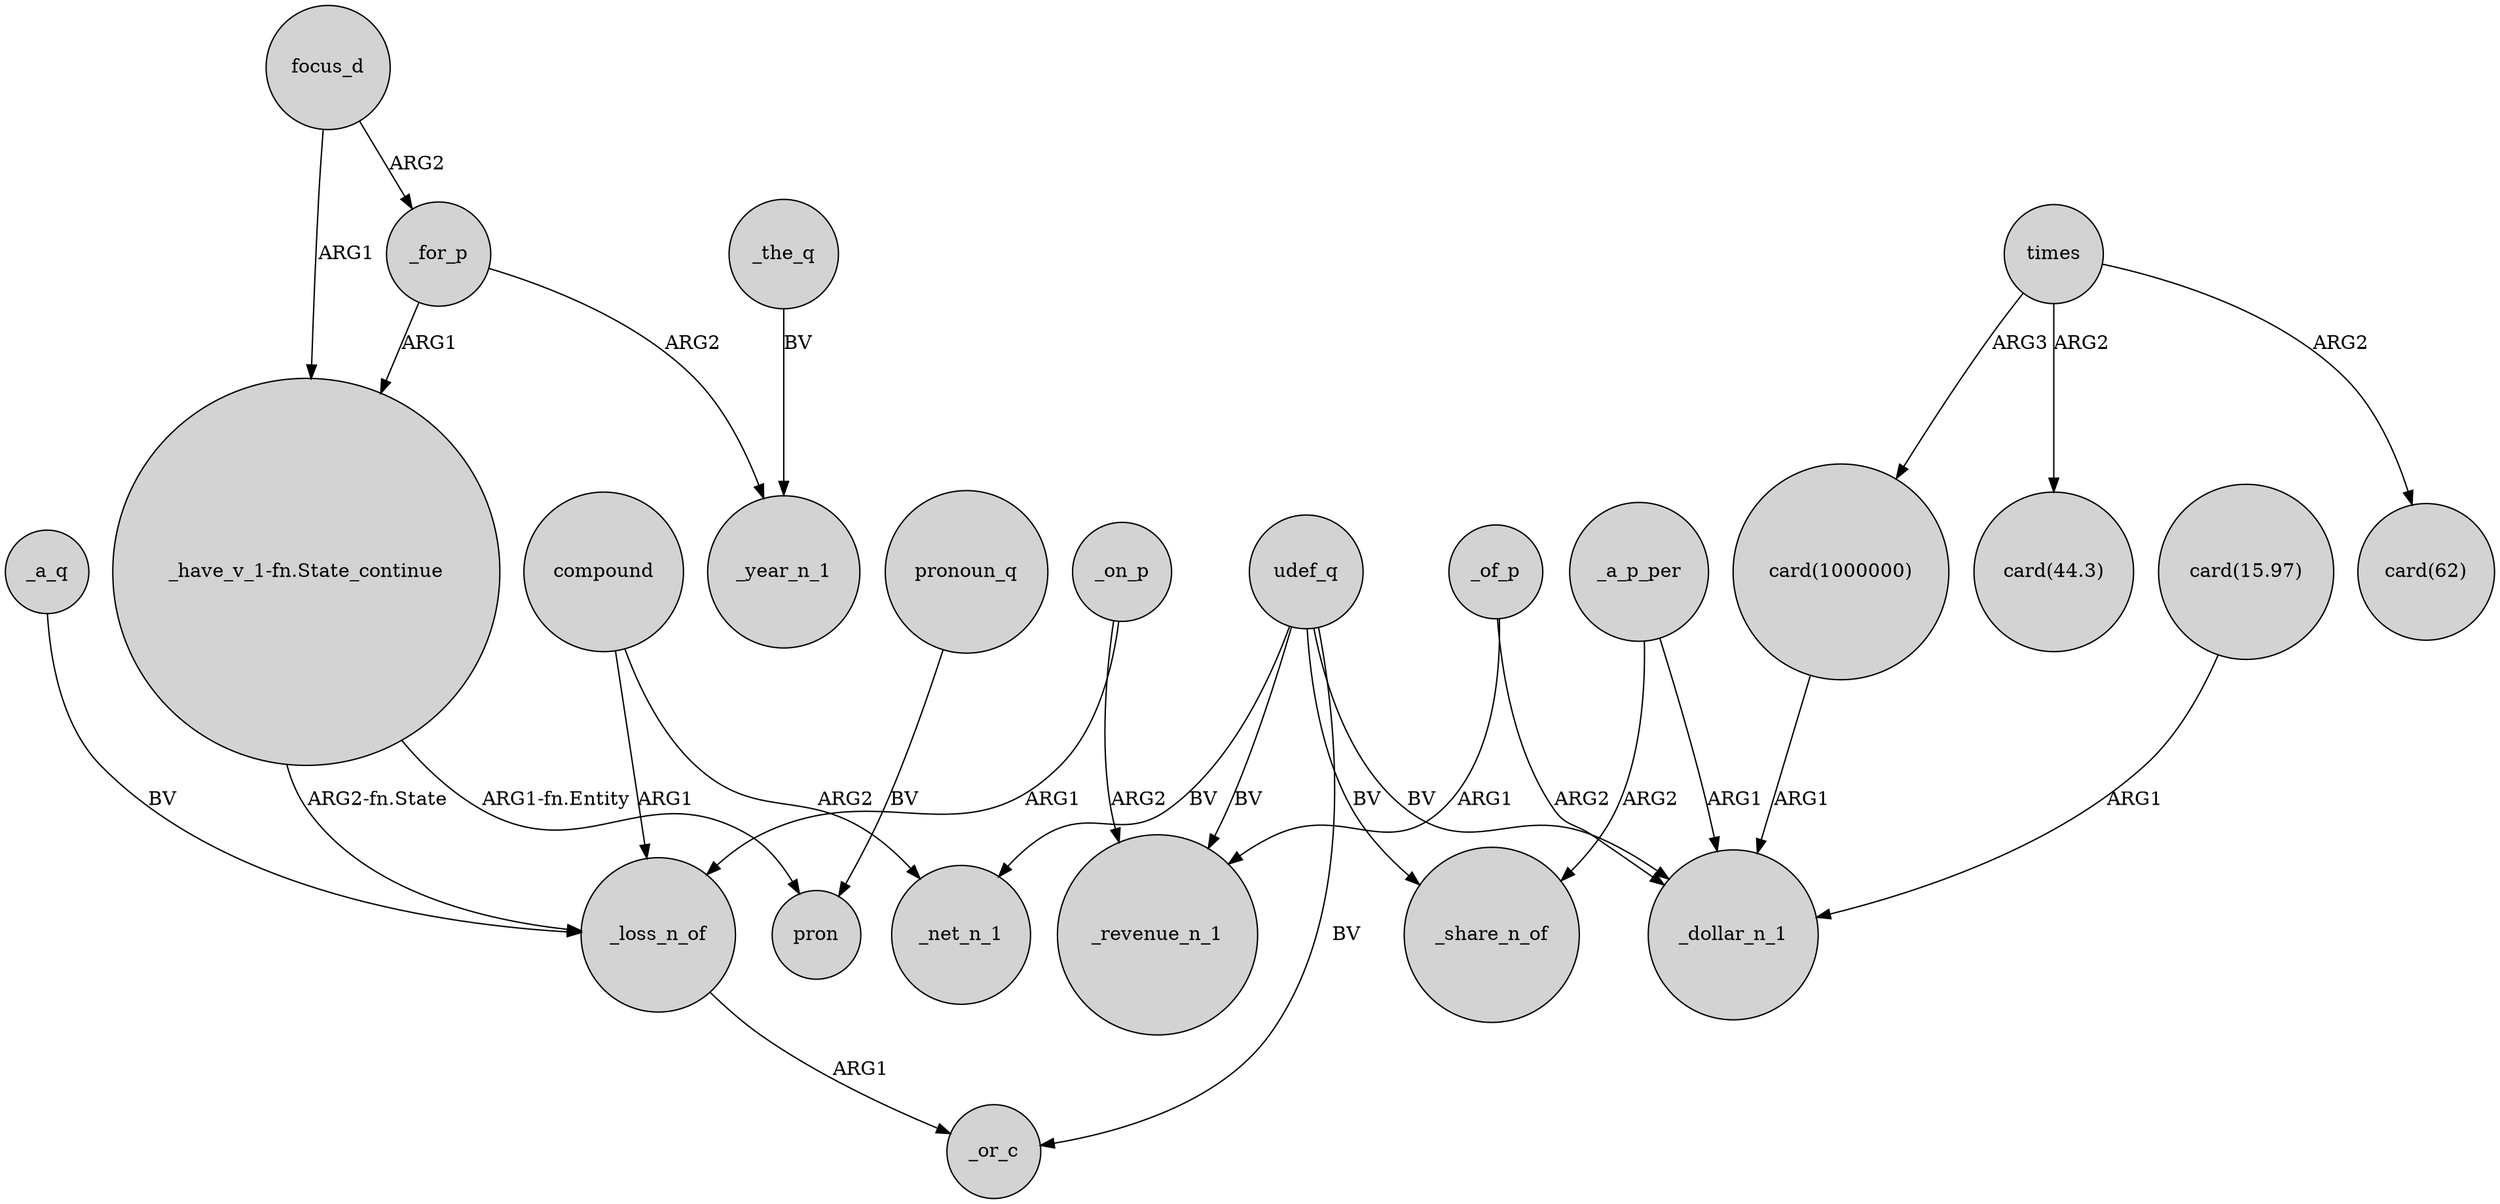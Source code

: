 digraph {
	node [shape=circle style=filled]
	_a_q -> _loss_n_of [label=BV]
	compound -> _net_n_1 [label=ARG2]
	_on_p -> _loss_n_of [label=ARG1]
	times -> "card(1000000)" [label=ARG3]
	_on_p -> _revenue_n_1 [label=ARG2]
	_of_p -> _revenue_n_1 [label=ARG1]
	"_have_v_1-fn.State_continue" -> _loss_n_of [label="ARG2-fn.State"]
	udef_q -> _revenue_n_1 [label=BV]
	udef_q -> _or_c [label=BV]
	pronoun_q -> pron [label=BV]
	compound -> _loss_n_of [label=ARG1]
	times -> "card(62)" [label=ARG2]
	_a_p_per -> _share_n_of [label=ARG2]
	_the_q -> _year_n_1 [label=BV]
	udef_q -> _share_n_of [label=BV]
	udef_q -> _net_n_1 [label=BV]
	udef_q -> _dollar_n_1 [label=BV]
	"card(1000000)" -> _dollar_n_1 [label=ARG1]
	times -> "card(44.3)" [label=ARG2]
	_a_p_per -> _dollar_n_1 [label=ARG1]
	"_have_v_1-fn.State_continue" -> pron [label="ARG1-fn.Entity"]
	_loss_n_of -> _or_c [label=ARG1]
	_for_p -> "_have_v_1-fn.State_continue" [label=ARG1]
	"card(15.97)" -> _dollar_n_1 [label=ARG1]
	_for_p -> _year_n_1 [label=ARG2]
	focus_d -> _for_p [label=ARG2]
	_of_p -> _dollar_n_1 [label=ARG2]
	focus_d -> "_have_v_1-fn.State_continue" [label=ARG1]
}
